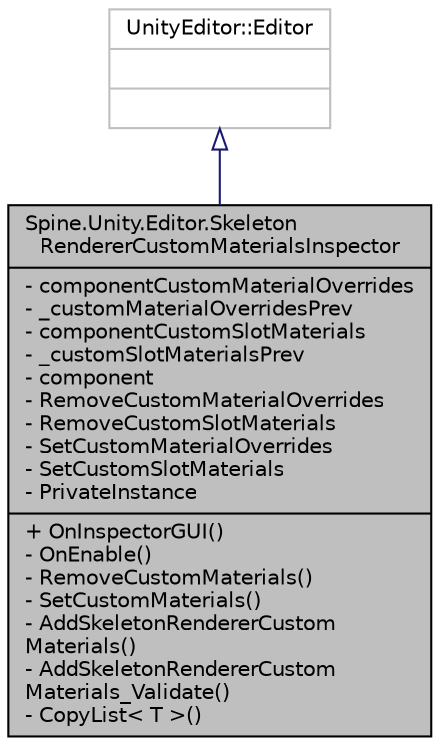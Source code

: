 digraph "Spine.Unity.Editor.SkeletonRendererCustomMaterialsInspector"
{
 // LATEX_PDF_SIZE
  edge [fontname="Helvetica",fontsize="10",labelfontname="Helvetica",labelfontsize="10"];
  node [fontname="Helvetica",fontsize="10",shape=record];
  Node1 [label="{Spine.Unity.Editor.Skeleton\lRendererCustomMaterialsInspector\n|- componentCustomMaterialOverrides\l- _customMaterialOverridesPrev\l- componentCustomSlotMaterials\l- _customSlotMaterialsPrev\l- component\l- RemoveCustomMaterialOverrides\l- RemoveCustomSlotMaterials\l- SetCustomMaterialOverrides\l- SetCustomSlotMaterials\l- PrivateInstance\l|+ OnInspectorGUI()\l- OnEnable()\l- RemoveCustomMaterials()\l- SetCustomMaterials()\l- AddSkeletonRendererCustom\lMaterials()\l- AddSkeletonRendererCustom\lMaterials_Validate()\l- CopyList\< T \>()\l}",height=0.2,width=0.4,color="black", fillcolor="grey75", style="filled", fontcolor="black",tooltip=" "];
  Node2 -> Node1 [dir="back",color="midnightblue",fontsize="10",style="solid",arrowtail="onormal",fontname="Helvetica"];
  Node2 [label="{UnityEditor::Editor\n||}",height=0.2,width=0.4,color="grey75", fillcolor="white", style="filled",tooltip=" "];
}
